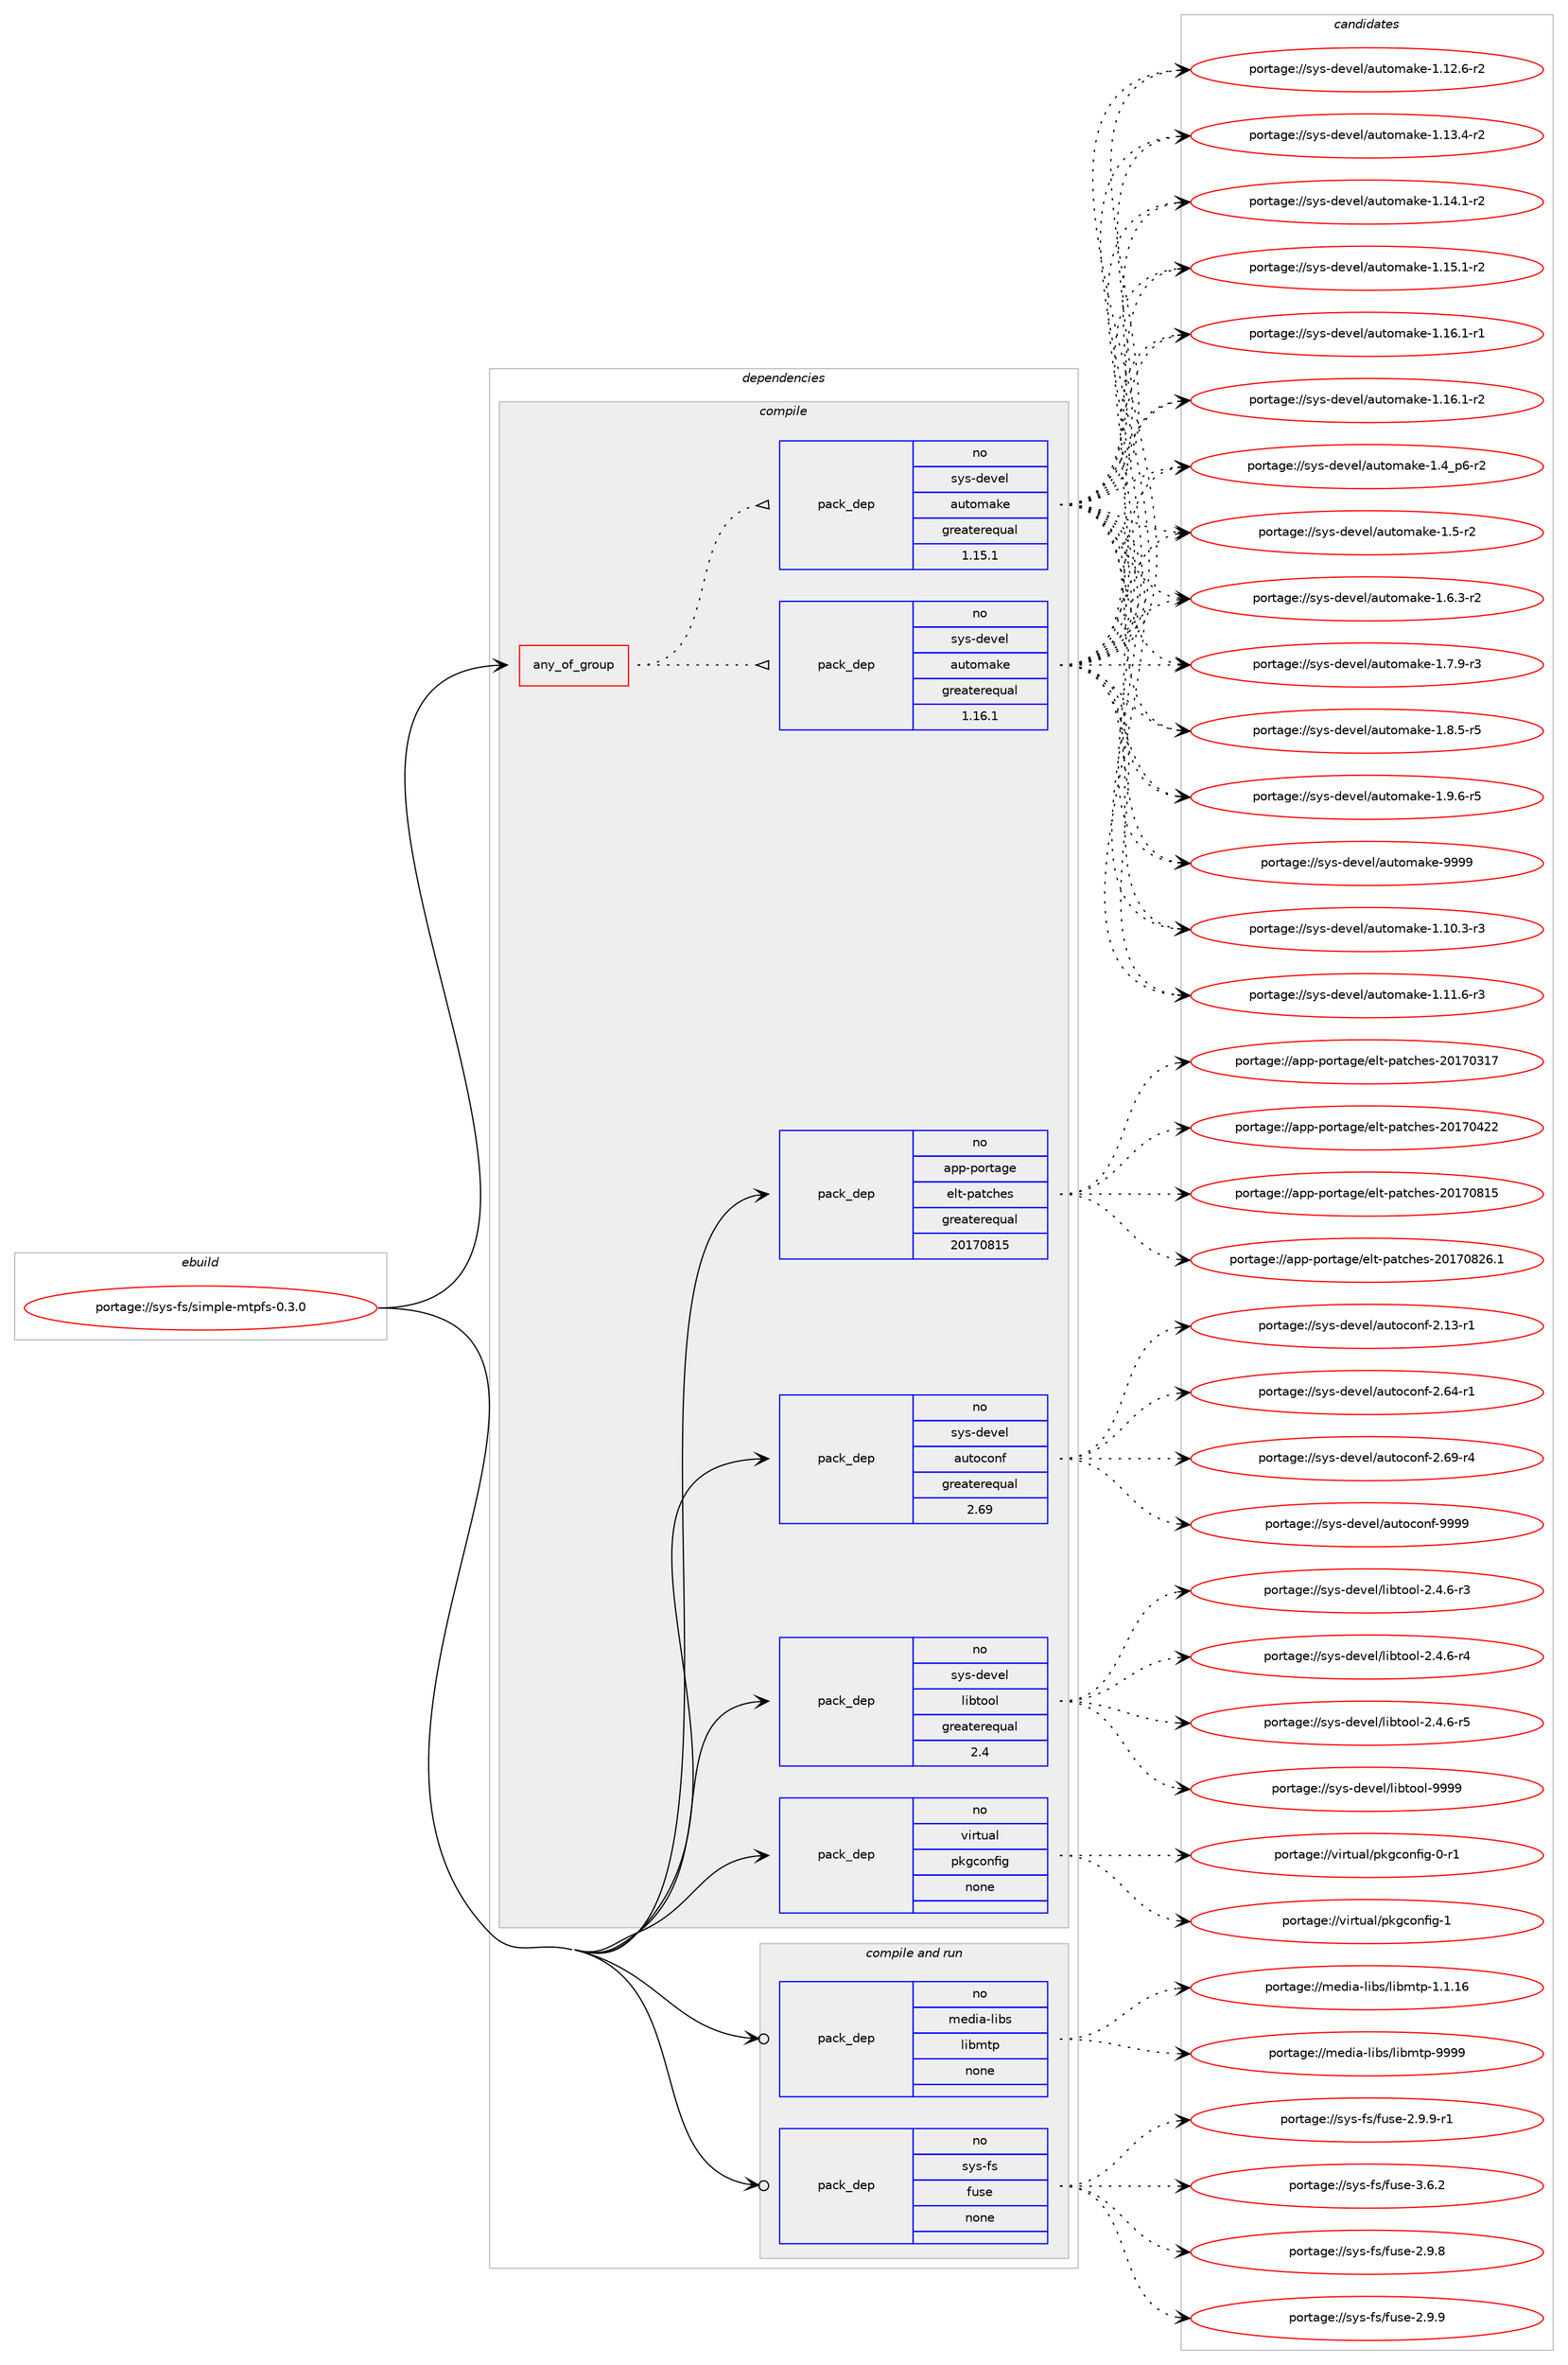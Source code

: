 digraph prolog {

# *************
# Graph options
# *************

newrank=true;
concentrate=true;
compound=true;
graph [rankdir=LR,fontname=Helvetica,fontsize=10,ranksep=1.5];#, ranksep=2.5, nodesep=0.2];
edge  [arrowhead=vee];
node  [fontname=Helvetica,fontsize=10];

# **********
# The ebuild
# **********

subgraph cluster_leftcol {
color=gray;
rank=same;
label=<<i>ebuild</i>>;
id [label="portage://sys-fs/simple-mtpfs-0.3.0", color=red, width=4, href="../sys-fs/simple-mtpfs-0.3.0.svg"];
}

# ****************
# The dependencies
# ****************

subgraph cluster_midcol {
color=gray;
label=<<i>dependencies</i>>;
subgraph cluster_compile {
fillcolor="#eeeeee";
style=filled;
label=<<i>compile</i>>;
subgraph any6908 {
dependency426240 [label=<<TABLE BORDER="0" CELLBORDER="1" CELLSPACING="0" CELLPADDING="4"><TR><TD CELLPADDING="10">any_of_group</TD></TR></TABLE>>, shape=none, color=red];subgraph pack315943 {
dependency426241 [label=<<TABLE BORDER="0" CELLBORDER="1" CELLSPACING="0" CELLPADDING="4" WIDTH="220"><TR><TD ROWSPAN="6" CELLPADDING="30">pack_dep</TD></TR><TR><TD WIDTH="110">no</TD></TR><TR><TD>sys-devel</TD></TR><TR><TD>automake</TD></TR><TR><TD>greaterequal</TD></TR><TR><TD>1.16.1</TD></TR></TABLE>>, shape=none, color=blue];
}
dependency426240:e -> dependency426241:w [weight=20,style="dotted",arrowhead="oinv"];
subgraph pack315944 {
dependency426242 [label=<<TABLE BORDER="0" CELLBORDER="1" CELLSPACING="0" CELLPADDING="4" WIDTH="220"><TR><TD ROWSPAN="6" CELLPADDING="30">pack_dep</TD></TR><TR><TD WIDTH="110">no</TD></TR><TR><TD>sys-devel</TD></TR><TR><TD>automake</TD></TR><TR><TD>greaterequal</TD></TR><TR><TD>1.15.1</TD></TR></TABLE>>, shape=none, color=blue];
}
dependency426240:e -> dependency426242:w [weight=20,style="dotted",arrowhead="oinv"];
}
id:e -> dependency426240:w [weight=20,style="solid",arrowhead="vee"];
subgraph pack315945 {
dependency426243 [label=<<TABLE BORDER="0" CELLBORDER="1" CELLSPACING="0" CELLPADDING="4" WIDTH="220"><TR><TD ROWSPAN="6" CELLPADDING="30">pack_dep</TD></TR><TR><TD WIDTH="110">no</TD></TR><TR><TD>app-portage</TD></TR><TR><TD>elt-patches</TD></TR><TR><TD>greaterequal</TD></TR><TR><TD>20170815</TD></TR></TABLE>>, shape=none, color=blue];
}
id:e -> dependency426243:w [weight=20,style="solid",arrowhead="vee"];
subgraph pack315946 {
dependency426244 [label=<<TABLE BORDER="0" CELLBORDER="1" CELLSPACING="0" CELLPADDING="4" WIDTH="220"><TR><TD ROWSPAN="6" CELLPADDING="30">pack_dep</TD></TR><TR><TD WIDTH="110">no</TD></TR><TR><TD>sys-devel</TD></TR><TR><TD>autoconf</TD></TR><TR><TD>greaterequal</TD></TR><TR><TD>2.69</TD></TR></TABLE>>, shape=none, color=blue];
}
id:e -> dependency426244:w [weight=20,style="solid",arrowhead="vee"];
subgraph pack315947 {
dependency426245 [label=<<TABLE BORDER="0" CELLBORDER="1" CELLSPACING="0" CELLPADDING="4" WIDTH="220"><TR><TD ROWSPAN="6" CELLPADDING="30">pack_dep</TD></TR><TR><TD WIDTH="110">no</TD></TR><TR><TD>sys-devel</TD></TR><TR><TD>libtool</TD></TR><TR><TD>greaterequal</TD></TR><TR><TD>2.4</TD></TR></TABLE>>, shape=none, color=blue];
}
id:e -> dependency426245:w [weight=20,style="solid",arrowhead="vee"];
subgraph pack315948 {
dependency426246 [label=<<TABLE BORDER="0" CELLBORDER="1" CELLSPACING="0" CELLPADDING="4" WIDTH="220"><TR><TD ROWSPAN="6" CELLPADDING="30">pack_dep</TD></TR><TR><TD WIDTH="110">no</TD></TR><TR><TD>virtual</TD></TR><TR><TD>pkgconfig</TD></TR><TR><TD>none</TD></TR><TR><TD></TD></TR></TABLE>>, shape=none, color=blue];
}
id:e -> dependency426246:w [weight=20,style="solid",arrowhead="vee"];
}
subgraph cluster_compileandrun {
fillcolor="#eeeeee";
style=filled;
label=<<i>compile and run</i>>;
subgraph pack315949 {
dependency426247 [label=<<TABLE BORDER="0" CELLBORDER="1" CELLSPACING="0" CELLPADDING="4" WIDTH="220"><TR><TD ROWSPAN="6" CELLPADDING="30">pack_dep</TD></TR><TR><TD WIDTH="110">no</TD></TR><TR><TD>media-libs</TD></TR><TR><TD>libmtp</TD></TR><TR><TD>none</TD></TR><TR><TD></TD></TR></TABLE>>, shape=none, color=blue];
}
id:e -> dependency426247:w [weight=20,style="solid",arrowhead="odotvee"];
subgraph pack315950 {
dependency426248 [label=<<TABLE BORDER="0" CELLBORDER="1" CELLSPACING="0" CELLPADDING="4" WIDTH="220"><TR><TD ROWSPAN="6" CELLPADDING="30">pack_dep</TD></TR><TR><TD WIDTH="110">no</TD></TR><TR><TD>sys-fs</TD></TR><TR><TD>fuse</TD></TR><TR><TD>none</TD></TR><TR><TD></TD></TR></TABLE>>, shape=none, color=blue];
}
id:e -> dependency426248:w [weight=20,style="solid",arrowhead="odotvee"];
}
subgraph cluster_run {
fillcolor="#eeeeee";
style=filled;
label=<<i>run</i>>;
}
}

# **************
# The candidates
# **************

subgraph cluster_choices {
rank=same;
color=gray;
label=<<i>candidates</i>>;

subgraph choice315943 {
color=black;
nodesep=1;
choiceportage11512111545100101118101108479711711611110997107101454946494846514511451 [label="portage://sys-devel/automake-1.10.3-r3", color=red, width=4,href="../sys-devel/automake-1.10.3-r3.svg"];
choiceportage11512111545100101118101108479711711611110997107101454946494946544511451 [label="portage://sys-devel/automake-1.11.6-r3", color=red, width=4,href="../sys-devel/automake-1.11.6-r3.svg"];
choiceportage11512111545100101118101108479711711611110997107101454946495046544511450 [label="portage://sys-devel/automake-1.12.6-r2", color=red, width=4,href="../sys-devel/automake-1.12.6-r2.svg"];
choiceportage11512111545100101118101108479711711611110997107101454946495146524511450 [label="portage://sys-devel/automake-1.13.4-r2", color=red, width=4,href="../sys-devel/automake-1.13.4-r2.svg"];
choiceportage11512111545100101118101108479711711611110997107101454946495246494511450 [label="portage://sys-devel/automake-1.14.1-r2", color=red, width=4,href="../sys-devel/automake-1.14.1-r2.svg"];
choiceportage11512111545100101118101108479711711611110997107101454946495346494511450 [label="portage://sys-devel/automake-1.15.1-r2", color=red, width=4,href="../sys-devel/automake-1.15.1-r2.svg"];
choiceportage11512111545100101118101108479711711611110997107101454946495446494511449 [label="portage://sys-devel/automake-1.16.1-r1", color=red, width=4,href="../sys-devel/automake-1.16.1-r1.svg"];
choiceportage11512111545100101118101108479711711611110997107101454946495446494511450 [label="portage://sys-devel/automake-1.16.1-r2", color=red, width=4,href="../sys-devel/automake-1.16.1-r2.svg"];
choiceportage115121115451001011181011084797117116111109971071014549465295112544511450 [label="portage://sys-devel/automake-1.4_p6-r2", color=red, width=4,href="../sys-devel/automake-1.4_p6-r2.svg"];
choiceportage11512111545100101118101108479711711611110997107101454946534511450 [label="portage://sys-devel/automake-1.5-r2", color=red, width=4,href="../sys-devel/automake-1.5-r2.svg"];
choiceportage115121115451001011181011084797117116111109971071014549465446514511450 [label="portage://sys-devel/automake-1.6.3-r2", color=red, width=4,href="../sys-devel/automake-1.6.3-r2.svg"];
choiceportage115121115451001011181011084797117116111109971071014549465546574511451 [label="portage://sys-devel/automake-1.7.9-r3", color=red, width=4,href="../sys-devel/automake-1.7.9-r3.svg"];
choiceportage115121115451001011181011084797117116111109971071014549465646534511453 [label="portage://sys-devel/automake-1.8.5-r5", color=red, width=4,href="../sys-devel/automake-1.8.5-r5.svg"];
choiceportage115121115451001011181011084797117116111109971071014549465746544511453 [label="portage://sys-devel/automake-1.9.6-r5", color=red, width=4,href="../sys-devel/automake-1.9.6-r5.svg"];
choiceportage115121115451001011181011084797117116111109971071014557575757 [label="portage://sys-devel/automake-9999", color=red, width=4,href="../sys-devel/automake-9999.svg"];
dependency426241:e -> choiceportage11512111545100101118101108479711711611110997107101454946494846514511451:w [style=dotted,weight="100"];
dependency426241:e -> choiceportage11512111545100101118101108479711711611110997107101454946494946544511451:w [style=dotted,weight="100"];
dependency426241:e -> choiceportage11512111545100101118101108479711711611110997107101454946495046544511450:w [style=dotted,weight="100"];
dependency426241:e -> choiceportage11512111545100101118101108479711711611110997107101454946495146524511450:w [style=dotted,weight="100"];
dependency426241:e -> choiceportage11512111545100101118101108479711711611110997107101454946495246494511450:w [style=dotted,weight="100"];
dependency426241:e -> choiceportage11512111545100101118101108479711711611110997107101454946495346494511450:w [style=dotted,weight="100"];
dependency426241:e -> choiceportage11512111545100101118101108479711711611110997107101454946495446494511449:w [style=dotted,weight="100"];
dependency426241:e -> choiceportage11512111545100101118101108479711711611110997107101454946495446494511450:w [style=dotted,weight="100"];
dependency426241:e -> choiceportage115121115451001011181011084797117116111109971071014549465295112544511450:w [style=dotted,weight="100"];
dependency426241:e -> choiceportage11512111545100101118101108479711711611110997107101454946534511450:w [style=dotted,weight="100"];
dependency426241:e -> choiceportage115121115451001011181011084797117116111109971071014549465446514511450:w [style=dotted,weight="100"];
dependency426241:e -> choiceportage115121115451001011181011084797117116111109971071014549465546574511451:w [style=dotted,weight="100"];
dependency426241:e -> choiceportage115121115451001011181011084797117116111109971071014549465646534511453:w [style=dotted,weight="100"];
dependency426241:e -> choiceportage115121115451001011181011084797117116111109971071014549465746544511453:w [style=dotted,weight="100"];
dependency426241:e -> choiceportage115121115451001011181011084797117116111109971071014557575757:w [style=dotted,weight="100"];
}
subgraph choice315944 {
color=black;
nodesep=1;
choiceportage11512111545100101118101108479711711611110997107101454946494846514511451 [label="portage://sys-devel/automake-1.10.3-r3", color=red, width=4,href="../sys-devel/automake-1.10.3-r3.svg"];
choiceportage11512111545100101118101108479711711611110997107101454946494946544511451 [label="portage://sys-devel/automake-1.11.6-r3", color=red, width=4,href="../sys-devel/automake-1.11.6-r3.svg"];
choiceportage11512111545100101118101108479711711611110997107101454946495046544511450 [label="portage://sys-devel/automake-1.12.6-r2", color=red, width=4,href="../sys-devel/automake-1.12.6-r2.svg"];
choiceportage11512111545100101118101108479711711611110997107101454946495146524511450 [label="portage://sys-devel/automake-1.13.4-r2", color=red, width=4,href="../sys-devel/automake-1.13.4-r2.svg"];
choiceportage11512111545100101118101108479711711611110997107101454946495246494511450 [label="portage://sys-devel/automake-1.14.1-r2", color=red, width=4,href="../sys-devel/automake-1.14.1-r2.svg"];
choiceportage11512111545100101118101108479711711611110997107101454946495346494511450 [label="portage://sys-devel/automake-1.15.1-r2", color=red, width=4,href="../sys-devel/automake-1.15.1-r2.svg"];
choiceportage11512111545100101118101108479711711611110997107101454946495446494511449 [label="portage://sys-devel/automake-1.16.1-r1", color=red, width=4,href="../sys-devel/automake-1.16.1-r1.svg"];
choiceportage11512111545100101118101108479711711611110997107101454946495446494511450 [label="portage://sys-devel/automake-1.16.1-r2", color=red, width=4,href="../sys-devel/automake-1.16.1-r2.svg"];
choiceportage115121115451001011181011084797117116111109971071014549465295112544511450 [label="portage://sys-devel/automake-1.4_p6-r2", color=red, width=4,href="../sys-devel/automake-1.4_p6-r2.svg"];
choiceportage11512111545100101118101108479711711611110997107101454946534511450 [label="portage://sys-devel/automake-1.5-r2", color=red, width=4,href="../sys-devel/automake-1.5-r2.svg"];
choiceportage115121115451001011181011084797117116111109971071014549465446514511450 [label="portage://sys-devel/automake-1.6.3-r2", color=red, width=4,href="../sys-devel/automake-1.6.3-r2.svg"];
choiceportage115121115451001011181011084797117116111109971071014549465546574511451 [label="portage://sys-devel/automake-1.7.9-r3", color=red, width=4,href="../sys-devel/automake-1.7.9-r3.svg"];
choiceportage115121115451001011181011084797117116111109971071014549465646534511453 [label="portage://sys-devel/automake-1.8.5-r5", color=red, width=4,href="../sys-devel/automake-1.8.5-r5.svg"];
choiceportage115121115451001011181011084797117116111109971071014549465746544511453 [label="portage://sys-devel/automake-1.9.6-r5", color=red, width=4,href="../sys-devel/automake-1.9.6-r5.svg"];
choiceportage115121115451001011181011084797117116111109971071014557575757 [label="portage://sys-devel/automake-9999", color=red, width=4,href="../sys-devel/automake-9999.svg"];
dependency426242:e -> choiceportage11512111545100101118101108479711711611110997107101454946494846514511451:w [style=dotted,weight="100"];
dependency426242:e -> choiceportage11512111545100101118101108479711711611110997107101454946494946544511451:w [style=dotted,weight="100"];
dependency426242:e -> choiceportage11512111545100101118101108479711711611110997107101454946495046544511450:w [style=dotted,weight="100"];
dependency426242:e -> choiceportage11512111545100101118101108479711711611110997107101454946495146524511450:w [style=dotted,weight="100"];
dependency426242:e -> choiceportage11512111545100101118101108479711711611110997107101454946495246494511450:w [style=dotted,weight="100"];
dependency426242:e -> choiceportage11512111545100101118101108479711711611110997107101454946495346494511450:w [style=dotted,weight="100"];
dependency426242:e -> choiceportage11512111545100101118101108479711711611110997107101454946495446494511449:w [style=dotted,weight="100"];
dependency426242:e -> choiceportage11512111545100101118101108479711711611110997107101454946495446494511450:w [style=dotted,weight="100"];
dependency426242:e -> choiceportage115121115451001011181011084797117116111109971071014549465295112544511450:w [style=dotted,weight="100"];
dependency426242:e -> choiceportage11512111545100101118101108479711711611110997107101454946534511450:w [style=dotted,weight="100"];
dependency426242:e -> choiceportage115121115451001011181011084797117116111109971071014549465446514511450:w [style=dotted,weight="100"];
dependency426242:e -> choiceportage115121115451001011181011084797117116111109971071014549465546574511451:w [style=dotted,weight="100"];
dependency426242:e -> choiceportage115121115451001011181011084797117116111109971071014549465646534511453:w [style=dotted,weight="100"];
dependency426242:e -> choiceportage115121115451001011181011084797117116111109971071014549465746544511453:w [style=dotted,weight="100"];
dependency426242:e -> choiceportage115121115451001011181011084797117116111109971071014557575757:w [style=dotted,weight="100"];
}
subgraph choice315945 {
color=black;
nodesep=1;
choiceportage97112112451121111141169710310147101108116451129711699104101115455048495548514955 [label="portage://app-portage/elt-patches-20170317", color=red, width=4,href="../app-portage/elt-patches-20170317.svg"];
choiceportage97112112451121111141169710310147101108116451129711699104101115455048495548525050 [label="portage://app-portage/elt-patches-20170422", color=red, width=4,href="../app-portage/elt-patches-20170422.svg"];
choiceportage97112112451121111141169710310147101108116451129711699104101115455048495548564953 [label="portage://app-portage/elt-patches-20170815", color=red, width=4,href="../app-portage/elt-patches-20170815.svg"];
choiceportage971121124511211111411697103101471011081164511297116991041011154550484955485650544649 [label="portage://app-portage/elt-patches-20170826.1", color=red, width=4,href="../app-portage/elt-patches-20170826.1.svg"];
dependency426243:e -> choiceportage97112112451121111141169710310147101108116451129711699104101115455048495548514955:w [style=dotted,weight="100"];
dependency426243:e -> choiceportage97112112451121111141169710310147101108116451129711699104101115455048495548525050:w [style=dotted,weight="100"];
dependency426243:e -> choiceportage97112112451121111141169710310147101108116451129711699104101115455048495548564953:w [style=dotted,weight="100"];
dependency426243:e -> choiceportage971121124511211111411697103101471011081164511297116991041011154550484955485650544649:w [style=dotted,weight="100"];
}
subgraph choice315946 {
color=black;
nodesep=1;
choiceportage1151211154510010111810110847971171161119911111010245504649514511449 [label="portage://sys-devel/autoconf-2.13-r1", color=red, width=4,href="../sys-devel/autoconf-2.13-r1.svg"];
choiceportage1151211154510010111810110847971171161119911111010245504654524511449 [label="portage://sys-devel/autoconf-2.64-r1", color=red, width=4,href="../sys-devel/autoconf-2.64-r1.svg"];
choiceportage1151211154510010111810110847971171161119911111010245504654574511452 [label="portage://sys-devel/autoconf-2.69-r4", color=red, width=4,href="../sys-devel/autoconf-2.69-r4.svg"];
choiceportage115121115451001011181011084797117116111991111101024557575757 [label="portage://sys-devel/autoconf-9999", color=red, width=4,href="../sys-devel/autoconf-9999.svg"];
dependency426244:e -> choiceportage1151211154510010111810110847971171161119911111010245504649514511449:w [style=dotted,weight="100"];
dependency426244:e -> choiceportage1151211154510010111810110847971171161119911111010245504654524511449:w [style=dotted,weight="100"];
dependency426244:e -> choiceportage1151211154510010111810110847971171161119911111010245504654574511452:w [style=dotted,weight="100"];
dependency426244:e -> choiceportage115121115451001011181011084797117116111991111101024557575757:w [style=dotted,weight="100"];
}
subgraph choice315947 {
color=black;
nodesep=1;
choiceportage1151211154510010111810110847108105981161111111084550465246544511451 [label="portage://sys-devel/libtool-2.4.6-r3", color=red, width=4,href="../sys-devel/libtool-2.4.6-r3.svg"];
choiceportage1151211154510010111810110847108105981161111111084550465246544511452 [label="portage://sys-devel/libtool-2.4.6-r4", color=red, width=4,href="../sys-devel/libtool-2.4.6-r4.svg"];
choiceportage1151211154510010111810110847108105981161111111084550465246544511453 [label="portage://sys-devel/libtool-2.4.6-r5", color=red, width=4,href="../sys-devel/libtool-2.4.6-r5.svg"];
choiceportage1151211154510010111810110847108105981161111111084557575757 [label="portage://sys-devel/libtool-9999", color=red, width=4,href="../sys-devel/libtool-9999.svg"];
dependency426245:e -> choiceportage1151211154510010111810110847108105981161111111084550465246544511451:w [style=dotted,weight="100"];
dependency426245:e -> choiceportage1151211154510010111810110847108105981161111111084550465246544511452:w [style=dotted,weight="100"];
dependency426245:e -> choiceportage1151211154510010111810110847108105981161111111084550465246544511453:w [style=dotted,weight="100"];
dependency426245:e -> choiceportage1151211154510010111810110847108105981161111111084557575757:w [style=dotted,weight="100"];
}
subgraph choice315948 {
color=black;
nodesep=1;
choiceportage11810511411611797108471121071039911111010210510345484511449 [label="portage://virtual/pkgconfig-0-r1", color=red, width=4,href="../virtual/pkgconfig-0-r1.svg"];
choiceportage1181051141161179710847112107103991111101021051034549 [label="portage://virtual/pkgconfig-1", color=red, width=4,href="../virtual/pkgconfig-1.svg"];
dependency426246:e -> choiceportage11810511411611797108471121071039911111010210510345484511449:w [style=dotted,weight="100"];
dependency426246:e -> choiceportage1181051141161179710847112107103991111101021051034549:w [style=dotted,weight="100"];
}
subgraph choice315949 {
color=black;
nodesep=1;
choiceportage109101100105974510810598115471081059810911611245494649464954 [label="portage://media-libs/libmtp-1.1.16", color=red, width=4,href="../media-libs/libmtp-1.1.16.svg"];
choiceportage10910110010597451081059811547108105981091161124557575757 [label="portage://media-libs/libmtp-9999", color=red, width=4,href="../media-libs/libmtp-9999.svg"];
dependency426247:e -> choiceportage109101100105974510810598115471081059810911611245494649464954:w [style=dotted,weight="100"];
dependency426247:e -> choiceportage10910110010597451081059811547108105981091161124557575757:w [style=dotted,weight="100"];
}
subgraph choice315950 {
color=black;
nodesep=1;
choiceportage1151211154510211547102117115101455046574656 [label="portage://sys-fs/fuse-2.9.8", color=red, width=4,href="../sys-fs/fuse-2.9.8.svg"];
choiceportage1151211154510211547102117115101455046574657 [label="portage://sys-fs/fuse-2.9.9", color=red, width=4,href="../sys-fs/fuse-2.9.9.svg"];
choiceportage11512111545102115471021171151014550465746574511449 [label="portage://sys-fs/fuse-2.9.9-r1", color=red, width=4,href="../sys-fs/fuse-2.9.9-r1.svg"];
choiceportage1151211154510211547102117115101455146544650 [label="portage://sys-fs/fuse-3.6.2", color=red, width=4,href="../sys-fs/fuse-3.6.2.svg"];
dependency426248:e -> choiceportage1151211154510211547102117115101455046574656:w [style=dotted,weight="100"];
dependency426248:e -> choiceportage1151211154510211547102117115101455046574657:w [style=dotted,weight="100"];
dependency426248:e -> choiceportage11512111545102115471021171151014550465746574511449:w [style=dotted,weight="100"];
dependency426248:e -> choiceportage1151211154510211547102117115101455146544650:w [style=dotted,weight="100"];
}
}

}
